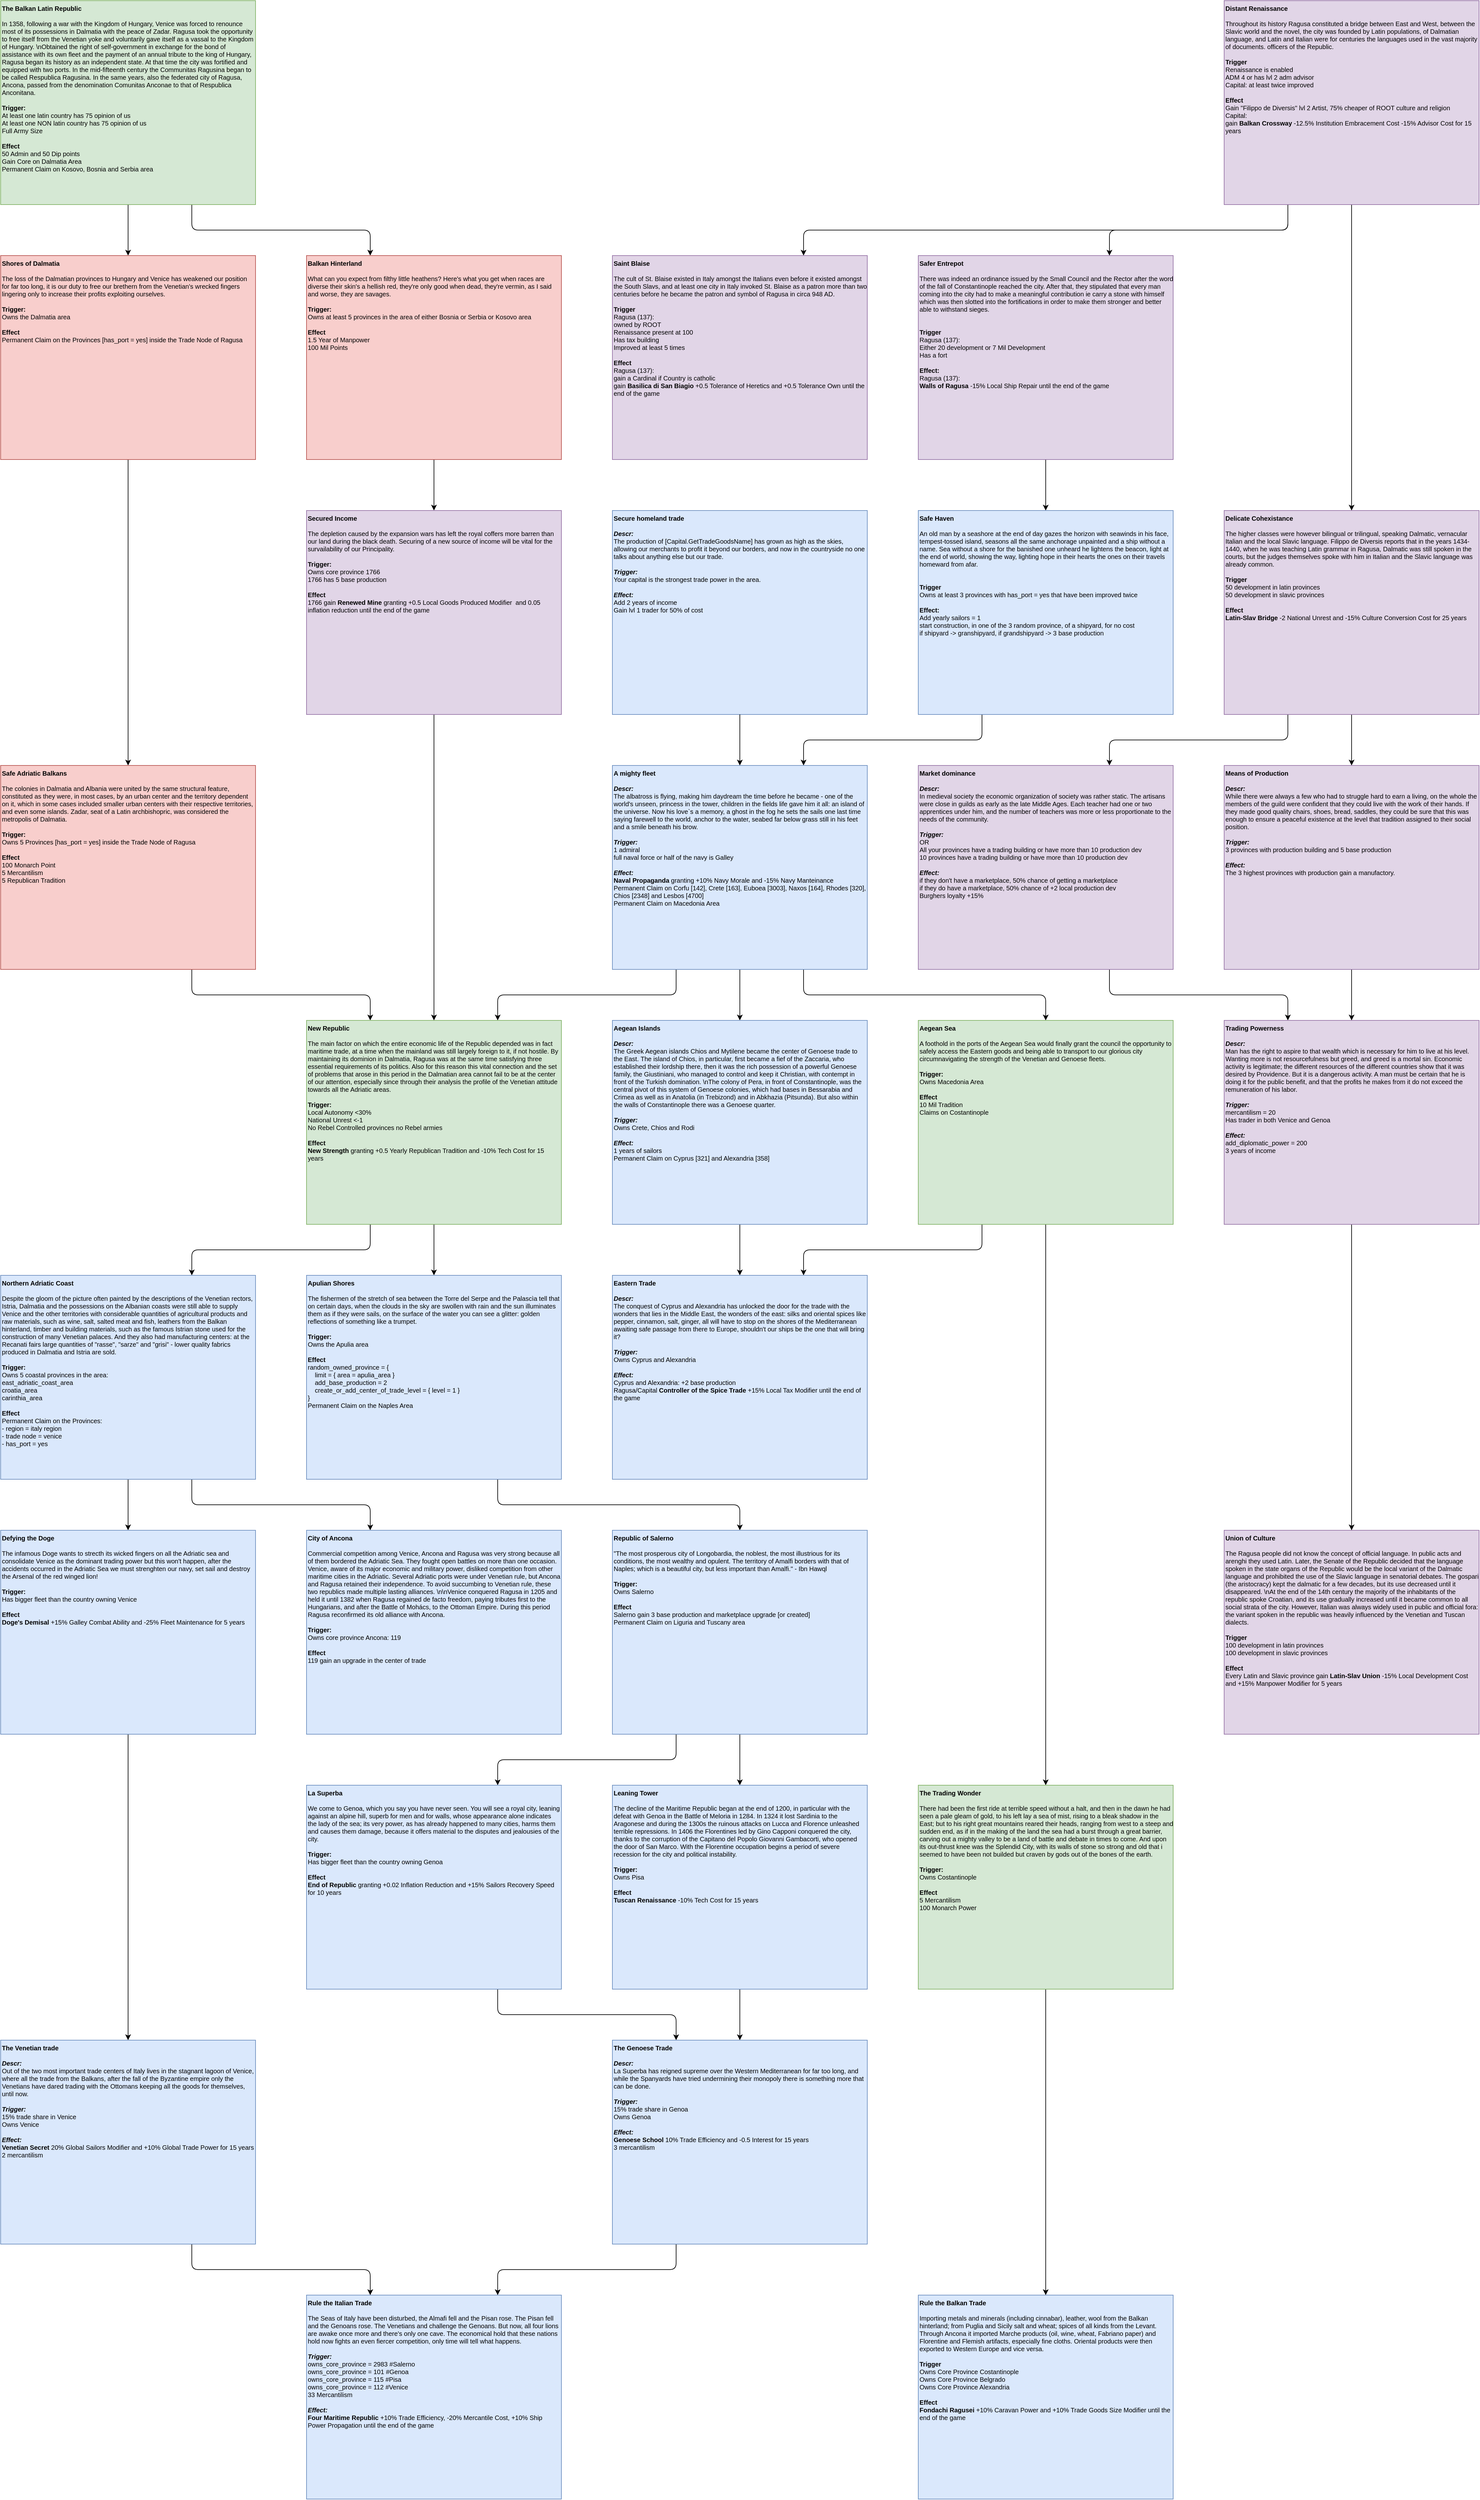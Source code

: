 <mxfile version="14.6.13" type="device"><diagram id="aIOY6IHniiyppu-EEEaJ" name="Page-1"><mxGraphModel dx="2514" dy="822" grid="1" gridSize="10" guides="1" tooltips="1" connect="1" arrows="1" fold="1" page="1" pageScale="1" pageWidth="850" pageHeight="1100" math="0" shadow="0"><root><mxCell id="0"/><mxCell id="1" parent="0"/><mxCell id="qyjDgIftd9LyswFbz6y3-20" style="edgeStyle=orthogonalEdgeStyle;rounded=1;orthogonalLoop=1;jettySize=auto;html=1;exitX=0.75;exitY=1;exitDx=0;exitDy=0;entryX=0.25;entryY=0;entryDx=0;entryDy=0;" parent="1" source="EPGDnXqA8OE0TLrwl-Bn-1" target="qyjDgIftd9LyswFbz6y3-16" edge="1"><mxGeometry relative="1" as="geometry"/></mxCell><mxCell id="qyjDgIftd9LyswFbz6y3-22" value="" style="edgeStyle=orthogonalEdgeStyle;rounded=1;orthogonalLoop=1;jettySize=auto;html=1;" parent="1" source="EPGDnXqA8OE0TLrwl-Bn-1" target="qyjDgIftd9LyswFbz6y3-21" edge="1"><mxGeometry relative="1" as="geometry"/></mxCell><mxCell id="EPGDnXqA8OE0TLrwl-Bn-1" value="&lt;b style=&quot;font-size: 10px&quot;&gt;The Balkan Latin Republic&lt;br style=&quot;font-size: 10px&quot;&gt;&lt;/b&gt;&lt;br style=&quot;font-size: 10px&quot;&gt;&lt;div style=&quot;font-size: 10px&quot;&gt;In 1358, following a war with the Kingdom of Hungary, Venice was forced to renounce most of its possessions in Dalmatia with the peace of Zadar. Ragusa took the opportunity to free itself from the Venetian yoke and voluntarily gave itself as a vassal to the Kingdom of Hungary. \n&lt;span&gt;Obtained the right of self-government in exchange for the bond of assistance with its own fleet and the payment of an annual tribute to the king of Hungary, Ragusa began its history as an independent state. At that time the city was fortified and equipped with two ports. In the mid-fifteenth century the Communitas Ragusina began to be called Respublica Ragusina. In the same years, also the federated city of Ragusa, Ancona, passed from the denomination Comunitas Anconae to that of Respublica Anconitana.&lt;/span&gt;&lt;/div&gt;&lt;br style=&quot;font-size: 10px&quot;&gt;&lt;b style=&quot;font-size: 10px&quot;&gt;Trigger:&lt;/b&gt;&lt;br style=&quot;font-size: 10px&quot;&gt;At least one latin country has 75 opinion of us&lt;br style=&quot;font-size: 10px&quot;&gt;At least one NON latin country has 75 opinion of us&lt;br&gt;Full Army Size&lt;br&gt;&lt;br style=&quot;font-size: 10px&quot;&gt;&lt;b style=&quot;font-size: 10px&quot;&gt;Effect&lt;/b&gt;&lt;br style=&quot;font-size: 10px&quot;&gt;50 Admin and 50 Dip points&lt;br&gt;Gain Core on Dalmatia Area&lt;br&gt;Permanent Claim on Kosovo, Bosnia and Serbia area" style="rounded=0;whiteSpace=wrap;html=1;align=left;fillColor=#d5e8d4;strokeColor=#82b366;verticalAlign=top;fontSize=10;" parent="1" vertex="1"><mxGeometry width="400" height="320" as="geometry"/></mxCell><mxCell id="qyjDgIftd9LyswFbz6y3-8" value="" style="edgeStyle=orthogonalEdgeStyle;rounded=1;orthogonalLoop=1;jettySize=auto;html=1;" parent="1" source="EPGDnXqA8OE0TLrwl-Bn-21" target="qyjDgIftd9LyswFbz6y3-32" edge="1"><mxGeometry relative="1" as="geometry"/></mxCell><mxCell id="EPGDnXqA8OE0TLrwl-Bn-21" value="&lt;b style=&quot;font-size: 10px&quot;&gt;Safer Entrepot&lt;br style=&quot;font-size: 10px&quot;&gt;&lt;/b&gt;&lt;br style=&quot;font-size: 10px&quot;&gt;&lt;div&gt;There was indeed an ordinance issued by the Small Council and the Rector after the word of the fall of Constantinople reached the city. After that, they stipulated that every man coming into the city had to make a meaningful contribution ie carry a stone with himself which was then slotted into the fortifications in order to make them stronger and better able to withstand sieges.&lt;/div&gt;&lt;div&gt;&lt;br&gt;&lt;/div&gt;&lt;br style=&quot;font-size: 10px&quot;&gt;&lt;b style=&quot;font-size: 10px&quot;&gt;Trigger&lt;/b&gt;&lt;br style=&quot;font-size: 10px&quot;&gt;Ragusa (137):&lt;br style=&quot;font-size: 10px&quot;&gt;Either 20 development or 7 Mil Development&lt;br&gt;Has a fort&lt;br style=&quot;font-size: 10px&quot;&gt;&lt;br style=&quot;font-size: 10px&quot;&gt;&lt;b style=&quot;font-size: 10px&quot;&gt;Effect:&lt;/b&gt;&lt;br style=&quot;font-size: 10px&quot;&gt;Ragusa&amp;nbsp;(137):&amp;nbsp;&lt;br&gt;&lt;b&gt;Walls of Ragusa&lt;/b&gt;&amp;nbsp;-15% Local Ship Repair until the end of the game" style="rounded=0;whiteSpace=wrap;html=1;align=left;fillColor=#e1d5e7;strokeColor=#9673a6;verticalAlign=top;fontSize=10;" parent="1" vertex="1"><mxGeometry x="1440" y="400" width="400" height="320" as="geometry"/></mxCell><mxCell id="EPGDnXqA8OE0TLrwl-Bn-23" style="edgeStyle=orthogonalEdgeStyle;rounded=1;orthogonalLoop=1;jettySize=auto;html=1;exitX=0.25;exitY=1;exitDx=0;exitDy=0;entryX=0.75;entryY=0;entryDx=0;entryDy=0;" parent="1" source="EPGDnXqA8OE0TLrwl-Bn-22" target="EPGDnXqA8OE0TLrwl-Bn-21" edge="1"><mxGeometry relative="1" as="geometry"/></mxCell><mxCell id="qyjDgIftd9LyswFbz6y3-4" style="edgeStyle=orthogonalEdgeStyle;rounded=1;orthogonalLoop=1;jettySize=auto;html=1;exitX=0.25;exitY=1;exitDx=0;exitDy=0;entryX=0.75;entryY=0;entryDx=0;entryDy=0;" parent="1" source="EPGDnXqA8OE0TLrwl-Bn-22" target="qyjDgIftd9LyswFbz6y3-2" edge="1"><mxGeometry relative="1" as="geometry"/></mxCell><mxCell id="qyjDgIftd9LyswFbz6y3-6" value="" style="edgeStyle=orthogonalEdgeStyle;rounded=1;orthogonalLoop=1;jettySize=auto;html=1;" parent="1" source="EPGDnXqA8OE0TLrwl-Bn-22" target="qyjDgIftd9LyswFbz6y3-5" edge="1"><mxGeometry relative="1" as="geometry"/></mxCell><mxCell id="EPGDnXqA8OE0TLrwl-Bn-22" value="&lt;b style=&quot;font-size: 10px&quot;&gt;Distant Renaissance&lt;/b&gt;&lt;br style=&quot;font-size: 10px&quot;&gt;&lt;br style=&quot;font-size: 10px&quot;&gt;&lt;span class=&quot;VIiyi&quot; lang=&quot;en&quot;&gt;&lt;span class=&quot;JLqJ4b ChMk0b&quot;&gt;&lt;span&gt;Throughout its history Ragusa constituted a bridge between East and West, between the Slavic world and the novel, the city was founded by Latin populations, of Dalmatian language, and Latin and Italian were for centuries the languages used in the vast majority of documents.&lt;/span&gt;&lt;/span&gt; &lt;span class=&quot;JLqJ4b ChMk0b&quot;&gt;&lt;span&gt;officers of the Republic.&lt;/span&gt;&lt;/span&gt;&lt;/span&gt;&lt;br style=&quot;font-size: 10px&quot;&gt;&lt;br style=&quot;font-size: 10px&quot;&gt;&lt;b style=&quot;font-size: 10px&quot;&gt;Trigger&lt;/b&gt;&lt;br style=&quot;font-size: 10px&quot;&gt;Renaissance is enabled&lt;br&gt;ADM 4 or has lvl 2 adm advisor&lt;br&gt;Capital: at least twice improved&lt;br style=&quot;font-size: 10px&quot;&gt;&lt;br style=&quot;font-size: 10px&quot;&gt;&lt;b style=&quot;font-size: 10px&quot;&gt;Effect&lt;/b&gt;&lt;br style=&quot;font-size: 10px&quot;&gt;Gain &quot;Filippo de Diversis&quot; lvl 2 Artist, 75% cheaper of ROOT culture and religion&lt;br&gt;Capital:&lt;br&gt;gain &lt;b&gt;Balkan Crossway&lt;/b&gt; -12.5% Institution Embracement Cost -15% Advisor Cost for 15 years" style="rounded=0;whiteSpace=wrap;html=1;align=left;fillColor=#e1d5e7;strokeColor=#9673a6;verticalAlign=top;fontSize=10;" parent="1" vertex="1"><mxGeometry x="1920" width="400" height="320" as="geometry"/></mxCell><mxCell id="3HCpmpxHsUVCSfxJqkYr-24" style="edgeStyle=orthogonalEdgeStyle;rounded=1;orthogonalLoop=1;jettySize=auto;html=1;exitX=0.5;exitY=1;exitDx=0;exitDy=0;" parent="1" edge="1"><mxGeometry relative="1" as="geometry"><mxPoint x="2120" y="1520" as="sourcePoint"/></mxGeometry></mxCell><mxCell id="8p9amlowtGZ-UiPsNf59-4" style="edgeStyle=orthogonalEdgeStyle;rounded=1;orthogonalLoop=1;jettySize=auto;html=1;exitX=0.5;exitY=1;exitDx=0;exitDy=0;" parent="1" edge="1"><mxGeometry relative="1" as="geometry"><mxPoint x="2120" y="1920" as="sourcePoint"/></mxGeometry></mxCell><mxCell id="8p9amlowtGZ-UiPsNf59-9" value="&lt;b style=&quot;font-size: 10px&quot;&gt;Rule the Balkan Trade&lt;br style=&quot;font-size: 10px&quot;&gt;&lt;/b&gt;&lt;br&gt;&lt;span class=&quot;VIiyi&quot; lang=&quot;en&quot;&gt;&lt;span class=&quot;JLqJ4b ChMk0b&quot;&gt;&lt;span&gt;Importing metals and minerals (including cinnabar), leather, wool from the Balkan hinterland;&lt;/span&gt;&lt;/span&gt; &lt;span class=&quot;JLqJ4b ChMk0b&quot;&gt;&lt;span&gt;from Puglia and Sicily salt and wheat;&lt;/span&gt;&lt;/span&gt; &lt;span class=&quot;JLqJ4b ChMk0b&quot;&gt;&lt;span&gt;spices of all kinds from the Levant.&lt;/span&gt;&lt;/span&gt; &lt;span class=&quot;JLqJ4b ChMk0b&quot;&gt;&lt;span&gt;Through Ancona it imported Marche products (oil, wine, wheat, Fabriano paper) and Florentine and Flemish artifacts, especially fine cloths.&lt;/span&gt;&lt;/span&gt; &lt;span class=&quot;JLqJ4b ChMk0b&quot;&gt;&lt;span&gt;Oriental products were then exported to Western Europe and vice versa.&lt;/span&gt;&lt;/span&gt;&lt;/span&gt;&lt;br&gt;&lt;br style=&quot;font-size: 10px&quot;&gt;&lt;b style=&quot;font-size: 10px&quot;&gt;Trigger&lt;/b&gt;&lt;br style=&quot;font-size: 10px&quot;&gt;Owns Core Province Costantinople&lt;br&gt;Owns Core Province Belgrado&lt;br&gt;Owns Core Province Alexandria&lt;br style=&quot;font-size: 10px&quot;&gt;&lt;br style=&quot;font-size: 10px&quot;&gt;&lt;b style=&quot;font-size: 10px&quot;&gt;Effect&lt;/b&gt;&lt;br style=&quot;font-size: 10px&quot;&gt;&lt;b&gt;Fondachi Ragusei&lt;/b&gt;&amp;nbsp;+10% Caravan Power and +10% Trade Goods Size Modifier until the end of the game" style="rounded=0;whiteSpace=wrap;html=1;align=left;fillColor=#dae8fc;strokeColor=#6c8ebf;verticalAlign=top;fontSize=10;" parent="1" vertex="1"><mxGeometry x="1440" y="3600" width="400" height="320" as="geometry"/></mxCell><mxCell id="qyjDgIftd9LyswFbz6y3-1" value="&lt;b&gt;Rule the Italian Trade&lt;/b&gt;&lt;b style=&quot;font-size: 10px&quot;&gt;&lt;br style=&quot;font-size: 10px&quot;&gt;&lt;/b&gt;&lt;br style=&quot;font-size: 10px&quot;&gt;The Seas of Italy have been disturbed, the Almafi fell and the Pisan rose. The Pisan fell and the Genoans rose. The Venetians and challenge the Genoans. But now, all four lions are awake once more and there's only one cave. The economical hold that these nations hold now fights an even fiercer competition, only time will tell what happens.&lt;br style=&quot;font-size: 10px&quot;&gt;&lt;br style=&quot;font-size: 10px&quot;&gt;&lt;b style=&quot;font-size: 10px&quot;&gt;&lt;i style=&quot;font-size: 10px&quot;&gt;Trigger:&lt;br style=&quot;font-size: 10px&quot;&gt;&lt;/i&gt;&lt;/b&gt;&lt;div&gt;owns_core_province = 2983 #Salerno&lt;/div&gt;&lt;div&gt;owns_core_province = 101 #Genoa&lt;/div&gt;&lt;div&gt;owns_core_province = 115 #Pisa&lt;/div&gt;&lt;div&gt;owns_core_province = 112 #Venice&lt;/div&gt;&lt;div&gt;33 Mercantilism&lt;/div&gt;&lt;br style=&quot;font-size: 10px&quot;&gt;&lt;b style=&quot;font-size: 10px&quot;&gt;&lt;i style=&quot;font-size: 10px&quot;&gt;Effect:&lt;br style=&quot;font-size: 10px&quot;&gt;&lt;/i&gt;&lt;/b&gt;&lt;b&gt;Four Maritime Republic&lt;/b&gt;&amp;nbsp;+10% Trade Efficiency, -20% Mercantile Cost, +10% Ship Power Propagation until the end of the game" style="rounded=0;whiteSpace=wrap;html=1;align=left;fillColor=#dae8fc;strokeColor=#6c8ebf;verticalAlign=top;fontSize=10;" parent="1" vertex="1"><mxGeometry x="480" y="3600" width="400" height="320" as="geometry"/></mxCell><mxCell id="qyjDgIftd9LyswFbz6y3-2" value="&lt;b&gt;Saint Blaise&lt;/b&gt;&lt;br style=&quot;font-size: 10px&quot;&gt;&lt;br style=&quot;font-size: 10px&quot;&gt;The cult of St. Blaise existed in Italy amongst the Italians even before it existed amongst the South Slavs, and at least one city in Italy invoked St. Blaise as a patron more than two centuries before he became the patron and symbol of Ragusa in circa 948 AD.&amp;nbsp;&lt;br style=&quot;font-size: 10px&quot;&gt;&lt;br style=&quot;font-size: 10px&quot;&gt;&lt;b style=&quot;font-size: 10px&quot;&gt;Trigger&lt;/b&gt;&lt;br style=&quot;font-size: 10px&quot;&gt;Ragusa&amp;nbsp;(137):&lt;br&gt;owned by ROOT&lt;br&gt;Renaissance present at 100&lt;br&gt;Has tax building&lt;br&gt;Improved at least 5 times&lt;br style=&quot;font-size: 10px&quot;&gt;&lt;br style=&quot;font-size: 10px&quot;&gt;&lt;b style=&quot;font-size: 10px&quot;&gt;Effect&lt;/b&gt;&lt;br style=&quot;font-size: 10px&quot;&gt;Ragusa (137):&lt;br&gt;gain a Cardinal if Country is catholic&lt;br&gt;gain &lt;b&gt;Basilica di San Biagio&lt;/b&gt;&amp;nbsp;+0.5 Tolerance of Heretics and +0.5 Tolerance Own until the end of the game" style="rounded=0;whiteSpace=wrap;html=1;align=left;fillColor=#e1d5e7;strokeColor=#9673a6;verticalAlign=top;fontSize=10;" parent="1" vertex="1"><mxGeometry x="960" y="400" width="400" height="320" as="geometry"/></mxCell><mxCell id="qyjDgIftd9LyswFbz6y3-19" value="" style="edgeStyle=orthogonalEdgeStyle;rounded=1;orthogonalLoop=1;jettySize=auto;html=1;" parent="1" source="qyjDgIftd9LyswFbz6y3-5" target="qyjDgIftd9LyswFbz6y3-55" edge="1"><mxGeometry relative="1" as="geometry"><mxPoint x="2120" y="1420" as="targetPoint"/></mxGeometry></mxCell><mxCell id="qyjDgIftd9LyswFbz6y3-52" value="" style="edgeStyle=orthogonalEdgeStyle;rounded=1;orthogonalLoop=1;jettySize=auto;html=1;fontSize=10;exitX=0.25;exitY=1;exitDx=0;exitDy=0;entryX=0.75;entryY=0;entryDx=0;entryDy=0;" parent="1" source="qyjDgIftd9LyswFbz6y3-5" target="qyjDgIftd9LyswFbz6y3-51" edge="1"><mxGeometry relative="1" as="geometry"/></mxCell><mxCell id="qyjDgIftd9LyswFbz6y3-5" value="&lt;b style=&quot;font-size: 10px&quot;&gt;Delicate Cohexistance&lt;/b&gt;&lt;br style=&quot;font-size: 10px&quot;&gt;&lt;br style=&quot;font-size: 10px&quot;&gt;The higher classes were however bilingual or trilingual, speaking Dalmatic, vernacular Italian and the local Slavic language. Filippo de Diversis reports that in the years 1434-1440, when he was teaching Latin grammar in Ragusa, Dalmatic was still spoken in the courts, but the judges themselves spoke with him in Italian and the Slavic language was already common.&amp;nbsp;&lt;br style=&quot;font-size: 10px&quot;&gt;&lt;br style=&quot;font-size: 10px&quot;&gt;&lt;b style=&quot;font-size: 10px&quot;&gt;Trigger&lt;/b&gt;&lt;br style=&quot;font-size: 10px&quot;&gt;50 development in latin provinces&lt;br&gt;50 development in slavic provinces&lt;br style=&quot;font-size: 10px&quot;&gt;&lt;br style=&quot;font-size: 10px&quot;&gt;&lt;b style=&quot;font-size: 10px&quot;&gt;Effect&lt;/b&gt;&lt;br style=&quot;font-size: 10px&quot;&gt;&lt;b&gt;Latin-Slav&amp;nbsp;Bridge&lt;/b&gt; -2 National Unrest and -15% Culture Conversion Cost for 25 years" style="rounded=0;whiteSpace=wrap;html=1;align=left;fillColor=#e1d5e7;strokeColor=#9673a6;verticalAlign=top;fontSize=10;" parent="1" vertex="1"><mxGeometry x="1920" y="800" width="400" height="320" as="geometry"/></mxCell><mxCell id="qyjDgIftd9LyswFbz6y3-14" style="edgeStyle=orthogonalEdgeStyle;rounded=1;orthogonalLoop=1;jettySize=auto;html=1;exitX=0.25;exitY=1;exitDx=0;exitDy=0;entryX=0.75;entryY=0;entryDx=0;entryDy=0;" parent="1" source="qyjDgIftd9LyswFbz6y3-32" target="qyjDgIftd9LyswFbz6y3-11" edge="1"><mxGeometry relative="1" as="geometry"/></mxCell><mxCell id="qyjDgIftd9LyswFbz6y3-7" value="&lt;div align=&quot;left&quot;&gt;&lt;b&gt;Secure homeland trade&lt;br&gt;&lt;/b&gt;&lt;br&gt;&lt;i style=&quot;font-weight: bold&quot;&gt;Descr:&lt;/i&gt;&lt;br&gt;The production of [Capital.GetTradeGoodsName] has grown as high as the skies, allowing our merchants to profit it beyond our borders, and now in the countryside no one talks about anything else but our trade.&lt;br&gt;&lt;br&gt;&lt;i style=&quot;font-weight: bold&quot;&gt;Trigger:&amp;nbsp;&lt;/i&gt;&lt;b&gt;&lt;i&gt;&lt;br&gt;&lt;/i&gt;&lt;/b&gt;&lt;div&gt;Your capital is the strongest trade power in the area.&lt;/div&gt;&lt;div&gt;&lt;br&gt;&lt;/div&gt;&lt;div&gt;&lt;b&gt;&lt;i&gt;Effect:&lt;/i&gt;&lt;/b&gt;&lt;/div&gt;&lt;div&gt;Add 2 years of income&lt;/div&gt;&lt;div&gt;Gain lvl 1 trader for 50% of cost&lt;/div&gt;&lt;/div&gt;" style="rounded=0;whiteSpace=wrap;html=1;align=left;fillColor=#dae8fc;strokeColor=#6c8ebf;verticalAlign=top;fontSize=10;" parent="1" vertex="1"><mxGeometry x="960" y="800" width="400" height="320" as="geometry"/></mxCell><mxCell id="qyjDgIftd9LyswFbz6y3-28" style="edgeStyle=orthogonalEdgeStyle;rounded=1;orthogonalLoop=1;jettySize=auto;html=1;exitX=0.25;exitY=1;exitDx=0;exitDy=0;entryX=0.75;entryY=0;entryDx=0;entryDy=0;" parent="1" source="qyjDgIftd9LyswFbz6y3-11" target="qyjDgIftd9LyswFbz6y3-25" edge="1"><mxGeometry relative="1" as="geometry"/></mxCell><mxCell id="WyWyEvz7r1lvP5blCHOC-2" value="" style="edgeStyle=orthogonalEdgeStyle;rounded=1;orthogonalLoop=1;jettySize=auto;html=1;exitX=0.75;exitY=1;exitDx=0;exitDy=0;" parent="1" source="qyjDgIftd9LyswFbz6y3-11" target="qyjDgIftd9LyswFbz6y3-46" edge="1"><mxGeometry relative="1" as="geometry"/></mxCell><mxCell id="WyWyEvz7r1lvP5blCHOC-4" style="edgeStyle=orthogonalEdgeStyle;rounded=1;orthogonalLoop=1;jettySize=auto;html=1;exitX=0.5;exitY=1;exitDx=0;exitDy=0;" parent="1" source="qyjDgIftd9LyswFbz6y3-11" target="WyWyEvz7r1lvP5blCHOC-1" edge="1"><mxGeometry relative="1" as="geometry"/></mxCell><mxCell id="qyjDgIftd9LyswFbz6y3-11" value="&lt;div align=&quot;left&quot;&gt;&lt;b&gt;A mighty fleet&lt;/b&gt;&lt;/div&gt;&lt;div align=&quot;left&quot;&gt;&lt;b&gt;&lt;i&gt;&lt;br&gt;Descr:&lt;br&gt;&lt;/i&gt;&lt;/b&gt;The albatross is flying, making him daydream the time before he became - one of the world's unseen, princess in the tower, children in the fields life gave him it all: an island of the universe.&amp;nbsp;Now his love`s a memory, a ghost in the fog he sets the sails one last time saying farewell to the world, anchor to the water, seabed far below grass still in his feet and a smile beneath his brow.&lt;/div&gt;&lt;div align=&quot;left&quot;&gt;&lt;span style=&quot;font-weight: bold&quot;&gt;&lt;span style=&quot;font-weight: 400&quot;&gt;&lt;br&gt;&lt;/span&gt;&lt;i&gt;Trigger:&amp;nbsp;&lt;/i&gt;&lt;/span&gt;&lt;b&gt;&lt;i&gt;&lt;br&gt;&lt;/i&gt;&lt;/b&gt;&lt;div&gt;1 admiral&lt;/div&gt;&lt;div&gt;full naval force or half of the navy is Galley&lt;/div&gt;&lt;div&gt;&lt;br&gt;&lt;/div&gt;&lt;div&gt;&lt;b&gt;&lt;i&gt;Effect:&lt;/i&gt;&lt;/b&gt;&lt;/div&gt;&lt;/div&gt;&lt;div align=&quot;left&quot;&gt;&lt;b&gt;Naval Propaganda&lt;/b&gt;&amp;nbsp;granting +10% Navy Morale and -15% Navy Manteinance&lt;/div&gt;&lt;div align=&quot;left&quot;&gt;Permanent Claim on Corfu [142], Crete [163], Euboea [3003], Naxos [164], Rhodes [320], Chios [2348] and Lesbos [4700]&lt;/div&gt;&lt;div align=&quot;left&quot;&gt;Permanent Claim on Macedonia Area&lt;/div&gt;" style="rounded=0;whiteSpace=wrap;html=1;align=left;fillColor=#dae8fc;strokeColor=#6c8ebf;verticalAlign=top;fontSize=10;" parent="1" vertex="1"><mxGeometry x="960" y="1200" width="400" height="320" as="geometry"/></mxCell><mxCell id="qyjDgIftd9LyswFbz6y3-30" value="" style="edgeStyle=orthogonalEdgeStyle;rounded=1;orthogonalLoop=1;jettySize=auto;html=1;" parent="1" source="qyjDgIftd9LyswFbz6y3-16" target="qyjDgIftd9LyswFbz6y3-43" edge="1"><mxGeometry relative="1" as="geometry"/></mxCell><mxCell id="qyjDgIftd9LyswFbz6y3-16" value="&lt;b style=&quot;font-size: 10px&quot;&gt;Balkan Hinterland&lt;br style=&quot;font-size: 10px&quot;&gt;&lt;/b&gt;&lt;br style=&quot;font-size: 10px&quot;&gt;&lt;div style=&quot;font-size: 10px&quot;&gt;&lt;div&gt;What can you expect f&lt;span&gt;rom filthy little heathens?&amp;nbsp;&lt;/span&gt;&lt;span&gt;Here's what you get when races are diverse t&lt;/span&gt;&lt;span&gt;heir skin's a hellish red, t&lt;/span&gt;&lt;span&gt;hey're only good when dead, t&lt;/span&gt;&lt;span&gt;hey're vermin, as I said a&lt;/span&gt;&lt;span&gt;nd worse, they are savages.&lt;/span&gt;&lt;/div&gt;&lt;/div&gt;&lt;br style=&quot;font-size: 10px&quot;&gt;&lt;b style=&quot;font-size: 10px&quot;&gt;Trigger:&lt;/b&gt;&lt;br style=&quot;font-size: 10px&quot;&gt;Owns at least 5 provinces in the area of either Bosnia or Serbia or Kosovo area&lt;br&gt;&lt;br style=&quot;font-size: 10px&quot;&gt;&lt;b style=&quot;font-size: 10px&quot;&gt;Effect&lt;br&gt;&lt;/b&gt;1.5 Year of Manpower&lt;br&gt;100 Mil Points" style="rounded=0;whiteSpace=wrap;html=1;align=left;fillColor=#f8cecc;strokeColor=#b85450;verticalAlign=top;fontSize=10;" parent="1" vertex="1"><mxGeometry x="480" y="400" width="400" height="320" as="geometry"/></mxCell><mxCell id="qyjDgIftd9LyswFbz6y3-18" value="&lt;b style=&quot;font-size: 10px&quot;&gt;Union of Culture&lt;/b&gt;&lt;br style=&quot;font-size: 10px&quot;&gt;&lt;br style=&quot;font-size: 10px&quot;&gt;The Ragusa people did not know the concept of official language. In public acts and arenghi they used Latin. Later, the Senate of the Republic decided that the language spoken in the state organs of the Republic would be the local variant of the Dalmatic language and prohibited the use of the Slavic language in senatorial debates. The gospari (the aristocracy) kept the dalmatic for a few decades, but its use decreased until it disappeared. \nAt the end of the 14th century the majority of the inhabitants of the republic spoke Croatian, and its use gradually increased until it became common to all social strata of the city. However, Italian was always widely used in public and official fora: the variant spoken in the republic was heavily influenced by the Venetian and Tuscan dialects.&amp;nbsp;&amp;nbsp;&lt;br style=&quot;font-size: 10px&quot;&gt;&lt;br style=&quot;font-size: 10px&quot;&gt;&lt;b style=&quot;font-size: 10px&quot;&gt;Trigger&lt;/b&gt;&lt;br style=&quot;font-size: 10px&quot;&gt;100 development in latin provinces&lt;br&gt;100 development in slavic provinces&lt;br style=&quot;font-size: 10px&quot;&gt;&lt;br style=&quot;font-size: 10px&quot;&gt;&lt;b style=&quot;font-size: 10px&quot;&gt;Effect&lt;/b&gt;&lt;br style=&quot;font-size: 10px&quot;&gt;Every Latin and Slavic province gain&amp;nbsp;&lt;b&gt;Latin-Slav Union&lt;/b&gt;&amp;nbsp;-15% Local Development Cost and +15% Manpower Modifier for 5 years" style="rounded=0;whiteSpace=wrap;html=1;align=left;fillColor=#e1d5e7;strokeColor=#9673a6;verticalAlign=top;fontSize=10;" parent="1" vertex="1"><mxGeometry x="1920" y="2400" width="400" height="320" as="geometry"/></mxCell><mxCell id="qyjDgIftd9LyswFbz6y3-24" value="" style="edgeStyle=orthogonalEdgeStyle;rounded=1;orthogonalLoop=1;jettySize=auto;html=1;" parent="1" source="qyjDgIftd9LyswFbz6y3-21" target="qyjDgIftd9LyswFbz6y3-23" edge="1"><mxGeometry relative="1" as="geometry"/></mxCell><mxCell id="qyjDgIftd9LyswFbz6y3-21" value="&lt;b style=&quot;font-size: 10px&quot;&gt;Shores of Dalmatia&lt;br style=&quot;font-size: 10px&quot;&gt;&lt;/b&gt;&lt;br style=&quot;font-size: 10px&quot;&gt;&lt;div style=&quot;font-size: 10px&quot;&gt;The loss of the Dalmatian provinces to Hungary and Venice has weakened our position for far too long, it is our duty to free our brethern from the Venetian's wrecked fingers lingering only to increase their profits exploiting ourselves.&lt;/div&gt;&lt;br style=&quot;font-size: 10px&quot;&gt;&lt;b style=&quot;font-size: 10px&quot;&gt;Trigger:&lt;/b&gt;&lt;br style=&quot;font-size: 10px&quot;&gt;Owns the Dalmatia area&lt;br&gt;&lt;br style=&quot;font-size: 10px&quot;&gt;&lt;b style=&quot;font-size: 10px&quot;&gt;Effect&lt;/b&gt;&lt;br style=&quot;font-size: 10px&quot;&gt;Permanent Claim on the Provinces [has_port = yes] inside the Trade Node of Ragusa&amp;nbsp;" style="rounded=0;whiteSpace=wrap;html=1;align=left;fillColor=#f8cecc;strokeColor=#b85450;verticalAlign=top;fontSize=10;" parent="1" vertex="1"><mxGeometry y="400" width="400" height="320" as="geometry"/></mxCell><mxCell id="qyjDgIftd9LyswFbz6y3-27" style="edgeStyle=orthogonalEdgeStyle;rounded=1;orthogonalLoop=1;jettySize=auto;html=1;exitX=0.75;exitY=1;exitDx=0;exitDy=0;entryX=0.25;entryY=0;entryDx=0;entryDy=0;" parent="1" source="qyjDgIftd9LyswFbz6y3-23" target="qyjDgIftd9LyswFbz6y3-25" edge="1"><mxGeometry relative="1" as="geometry"/></mxCell><mxCell id="qyjDgIftd9LyswFbz6y3-23" value="&lt;b style=&quot;font-size: 10px&quot;&gt;Safe Adriatic Balkans&lt;br style=&quot;font-size: 10px&quot;&gt;&lt;/b&gt;&lt;br style=&quot;font-size: 10px&quot;&gt;&lt;div style=&quot;font-size: 10px&quot;&gt;The colonies in Dalmatia and Albania were united by the same structural feature, constituted as they were, in most cases, by an urban center and the territory dependent on it, which in some cases included smaller urban centers with their respective territories, and even some islands. Zadar, seat of a Latin archbishopric, was considered the metropolis of Dalmatia.&amp;nbsp;&lt;br&gt;&lt;/div&gt;&lt;br style=&quot;font-size: 10px&quot;&gt;&lt;b style=&quot;font-size: 10px&quot;&gt;Trigger:&lt;/b&gt;&lt;br style=&quot;font-size: 10px&quot;&gt;Owns 5 Provinces [has_port = yes] inside the Trade Node of Ragusa&amp;nbsp;&lt;br&gt;&lt;br style=&quot;font-size: 10px&quot;&gt;&lt;b style=&quot;font-size: 10px&quot;&gt;Effect&lt;/b&gt;&lt;br style=&quot;font-size: 10px&quot;&gt;100 Monarch Point&lt;br&gt;5 Mercantilism&lt;br&gt;5 Republican Tradition" style="rounded=0;whiteSpace=wrap;html=1;align=left;fillColor=#f8cecc;strokeColor=#b85450;verticalAlign=top;fontSize=10;" parent="1" vertex="1"><mxGeometry y="1200" width="400" height="320" as="geometry"/></mxCell><mxCell id="qyjDgIftd9LyswFbz6y3-64" value="" style="edgeStyle=orthogonalEdgeStyle;rounded=1;orthogonalLoop=1;jettySize=auto;html=1;fontSize=10;exitX=0.25;exitY=1;exitDx=0;exitDy=0;entryX=0.75;entryY=0;entryDx=0;entryDy=0;" parent="1" source="qyjDgIftd9LyswFbz6y3-25" target="qyjDgIftd9LyswFbz6y3-63" edge="1"><mxGeometry relative="1" as="geometry"><mxPoint x="250" y="1940" as="targetPoint"/></mxGeometry></mxCell><mxCell id="WyWyEvz7r1lvP5blCHOC-3" style="edgeStyle=orthogonalEdgeStyle;rounded=1;orthogonalLoop=1;jettySize=auto;html=1;exitX=0.5;exitY=1;exitDx=0;exitDy=0;" parent="1" source="qyjDgIftd9LyswFbz6y3-25" target="qyjDgIftd9LyswFbz6y3-65" edge="1"><mxGeometry relative="1" as="geometry"/></mxCell><mxCell id="qyjDgIftd9LyswFbz6y3-25" value="&lt;b style=&quot;font-size: 10px&quot;&gt;New Republic&lt;br style=&quot;font-size: 10px&quot;&gt;&lt;/b&gt;&lt;br style=&quot;font-size: 10px&quot;&gt;&lt;div&gt;The main factor on which the entire economic life of the Republic depended was in fact maritime trade, at a time when the mainland was still largely foreign to it, if not hostile. By maintaining its dominion in Dalmatia, Ragusa was at the same time satisfying three essential requirements of its politics. Also for this reason this vital connection and the set of problems that arose in this period in the Dalmatian area cannot fail to be at the center of our attention, especially since through their analysis the profile of the Venetian attitude towards all the Adriatic areas.&lt;br&gt;&lt;/div&gt;&lt;br style=&quot;font-size: 10px&quot;&gt;&lt;b style=&quot;font-size: 10px&quot;&gt;Trigger:&lt;/b&gt;&lt;br style=&quot;font-size: 10px&quot;&gt;Local Autonomy &amp;lt;30%&lt;br&gt;National Unrest &amp;lt;-1&lt;br&gt;No Rebel Controlled provinces no Rebel armies&lt;br&gt;&lt;br style=&quot;font-size: 10px&quot;&gt;&lt;b style=&quot;font-size: 10px&quot;&gt;Effect&lt;/b&gt;&lt;br style=&quot;font-size: 10px&quot;&gt;&lt;b&gt;New Strength&lt;/b&gt;&amp;nbsp;granting +0.5 Yearly Republican Tradition and -10% Tech Cost for 15 years" style="rounded=0;whiteSpace=wrap;html=1;align=left;fillColor=#d5e8d4;strokeColor=#82b366;verticalAlign=top;fontSize=10;" parent="1" vertex="1"><mxGeometry x="480" y="1600" width="400" height="320" as="geometry"/></mxCell><mxCell id="qyjDgIftd9LyswFbz6y3-31" style="edgeStyle=orthogonalEdgeStyle;rounded=1;orthogonalLoop=1;jettySize=auto;html=1;" parent="1" source="qyjDgIftd9LyswFbz6y3-43" target="qyjDgIftd9LyswFbz6y3-25" edge="1"><mxGeometry relative="1" as="geometry"/></mxCell><mxCell id="qyjDgIftd9LyswFbz6y3-33" style="edgeStyle=orthogonalEdgeStyle;rounded=1;orthogonalLoop=1;jettySize=auto;html=1;" parent="1" source="qyjDgIftd9LyswFbz6y3-7" target="qyjDgIftd9LyswFbz6y3-11" edge="1"><mxGeometry relative="1" as="geometry"/></mxCell><mxCell id="qyjDgIftd9LyswFbz6y3-32" value="&lt;b style=&quot;font-size: 10px&quot;&gt;Safe Haven&lt;br style=&quot;font-size: 10px&quot;&gt;&lt;/b&gt;&lt;br style=&quot;font-size: 10px&quot;&gt;&lt;div&gt;An old man by a seashore at the end of day gazes the horizon with seawinds in his face, tempest-tossed island, seasons all the same anchorage unpainted and a ship without a name. Sea without a shore for the banished one unheard he lightens the beacon, light at the end of world, showing the way, lighting hope in their hearts the ones on their travels homeward from afar.&lt;br&gt;&lt;/div&gt;&lt;div&gt;&lt;br&gt;&lt;/div&gt;&lt;br style=&quot;font-size: 10px&quot;&gt;&lt;b style=&quot;font-size: 10px&quot;&gt;Trigger&lt;/b&gt;&lt;br style=&quot;font-size: 10px&quot;&gt;Owns at least 3 provinces with has_port = yes that have been improved twice&lt;br style=&quot;font-size: 10px&quot;&gt;&lt;br style=&quot;font-size: 10px&quot;&gt;&lt;b style=&quot;font-size: 10px&quot;&gt;Effect:&lt;/b&gt;&lt;br style=&quot;font-size: 10px&quot;&gt;&lt;div align=&quot;left&quot;&gt;Add yearly sailors = 1&lt;/div&gt;&lt;div align=&quot;left&quot;&gt;start construction, in one of the 3 random province, of a shipyard, for no cost&lt;/div&gt;&lt;div align=&quot;left&quot;&gt;if shipyard -&amp;gt; granshipyard, if grandshipyard -&amp;gt; 3 base production&lt;/div&gt;" style="rounded=0;whiteSpace=wrap;html=1;align=left;fillColor=#dae8fc;strokeColor=#6c8ebf;verticalAlign=top;fontSize=10;" parent="1" vertex="1"><mxGeometry x="1440" y="800" width="400" height="320" as="geometry"/></mxCell><mxCell id="qyjDgIftd9LyswFbz6y3-35" style="edgeStyle=orthogonalEdgeStyle;rounded=1;orthogonalLoop=1;jettySize=auto;html=1;exitX=0.25;exitY=1;exitDx=0;exitDy=0;entryX=0.75;entryY=0;entryDx=0;entryDy=0;" parent="1" source="qyjDgIftd9LyswFbz6y3-36" target="qyjDgIftd9LyswFbz6y3-1" edge="1"><mxGeometry relative="1" as="geometry"><mxPoint x="780" y="3200" as="targetPoint"/></mxGeometry></mxCell><mxCell id="qyjDgIftd9LyswFbz6y3-36" value="&lt;b style=&quot;font-size: 10px&quot;&gt;The Genoese Trade&lt;br style=&quot;font-size: 10px&quot;&gt;&lt;/b&gt;&lt;span style=&quot;font-size: 10px&quot;&gt;&lt;span style=&quot;font-size: 10px&quot;&gt;&lt;br style=&quot;font-size: 10px&quot;&gt;&lt;b style=&quot;font-style: italic&quot;&gt;Descr:&lt;/b&gt;&lt;br style=&quot;font-size: 10px&quot;&gt;La Superba has reigned supreme over the Western Mediterranean for far too long, and while the Spanyards have tried undermining their monopoly there is something more that can be done.&lt;br&gt;&lt;br style=&quot;font-size: 10px&quot;&gt;&lt;b style=&quot;font-style: italic&quot;&gt;Trigger:&amp;nbsp;&lt;/b&gt;&lt;/span&gt;&lt;/span&gt;&lt;b style=&quot;font-size: 10px&quot;&gt;&lt;i style=&quot;font-size: 10px&quot;&gt;&lt;br style=&quot;font-size: 10px&quot;&gt;&lt;/i&gt;&lt;/b&gt;&lt;div style=&quot;font-size: 10px&quot;&gt;15% trade share in Genoa&lt;/div&gt;&lt;div style=&quot;font-size: 10px&quot;&gt;Owns Genoa&lt;/div&gt;&lt;div style=&quot;font-size: 10px&quot;&gt;&lt;br&gt;&lt;/div&gt;&lt;div style=&quot;font-size: 10px&quot;&gt;&lt;b style=&quot;font-size: 10px&quot;&gt;&lt;i style=&quot;font-size: 10px&quot;&gt;Effect:&lt;/i&gt;&lt;/b&gt;&lt;/div&gt;&lt;div style=&quot;font-size: 10px&quot;&gt;&lt;span style=&quot;font-size: 10px&quot;&gt;&lt;span style=&quot;font-size: 10px&quot;&gt;&lt;b&gt;Genoese School&lt;/b&gt;&amp;nbsp;10% Trade Efficiency and -0.5 Interest for 15 years&lt;/span&gt;&lt;/span&gt;&lt;/div&gt;&lt;div style=&quot;font-size: 10px&quot;&gt;&lt;span style=&quot;font-size: 10px&quot;&gt;&lt;span style=&quot;font-size: 10px&quot;&gt;3 mercantilism&lt;/span&gt;&lt;/span&gt;&lt;/div&gt;" style="rounded=0;whiteSpace=wrap;html=1;align=left;fontSize=10;fillColor=#dae8fc;strokeColor=#6c8ebf;fontColor=#000000;verticalAlign=top;" parent="1" vertex="1"><mxGeometry x="960" y="3200" width="400" height="320" as="geometry"/></mxCell><mxCell id="qyjDgIftd9LyswFbz6y3-39" style="edgeStyle=orthogonalEdgeStyle;rounded=1;orthogonalLoop=1;jettySize=auto;html=1;exitX=0.75;exitY=1;exitDx=0;exitDy=0;entryX=0.25;entryY=0;entryDx=0;entryDy=0;" parent="1" source="qyjDgIftd9LyswFbz6y3-40" target="qyjDgIftd9LyswFbz6y3-1" edge="1"><mxGeometry relative="1" as="geometry"><mxPoint x="580" y="3200" as="targetPoint"/></mxGeometry></mxCell><mxCell id="qyjDgIftd9LyswFbz6y3-40" value="&lt;b style=&quot;font-size: 10px&quot;&gt;The Venetian trade&lt;br style=&quot;font-size: 10px&quot;&gt;&lt;/b&gt;&lt;span style=&quot;font-size: 10px&quot;&gt;&lt;span style=&quot;font-size: 10px&quot;&gt;&lt;br style=&quot;font-size: 10px&quot;&gt;&lt;i style=&quot;font-weight: bold&quot;&gt;Descr:&lt;/i&gt;&lt;br style=&quot;font-size: 10px&quot;&gt;Out of the two most important trade centers of Italy lives in the stagnant lagoon of Venice, where all the trade from the Balkans, after the fall of the Byzantine empire only the Venetians have dared trading with the Ottomans keeping all the goods for themselves, until now.&lt;br&gt;&lt;br style=&quot;font-size: 10px&quot;&gt;&lt;i style=&quot;font-weight: bold&quot;&gt;Trigger:&amp;nbsp;&lt;/i&gt;&lt;/span&gt;&lt;/span&gt;&lt;b style=&quot;font-size: 10px&quot;&gt;&lt;i style=&quot;font-size: 10px&quot;&gt;&lt;br style=&quot;font-size: 10px&quot;&gt;&lt;/i&gt;&lt;/b&gt;&lt;div style=&quot;font-size: 10px&quot;&gt;15% trade share in Venice&lt;/div&gt;&lt;div style=&quot;font-size: 10px&quot;&gt;Owns Venice&lt;/div&gt;&lt;div style=&quot;font-size: 10px&quot;&gt;&lt;br&gt;&lt;/div&gt;&lt;div style=&quot;font-size: 10px&quot;&gt;&lt;b style=&quot;font-size: 10px&quot;&gt;&lt;i style=&quot;font-size: 10px&quot;&gt;Effect:&lt;/i&gt;&lt;/b&gt;&lt;/div&gt;&lt;div style=&quot;font-size: 10px&quot;&gt;&lt;b&gt;Venetian Secret&lt;/b&gt;&amp;nbsp;20% Global Sailors Modifier and +10% Global Trade Power for 15 years&lt;/div&gt;&lt;div style=&quot;font-size: 10px&quot;&gt;2 mercantilism&lt;br&gt;&lt;/div&gt;" style="rounded=0;whiteSpace=wrap;html=1;align=left;fontSize=10;fillColor=#dae8fc;strokeColor=#6c8ebf;fontColor=#000000;verticalAlign=top;" parent="1" vertex="1"><mxGeometry y="3200" width="400" height="320" as="geometry"/></mxCell><mxCell id="qyjDgIftd9LyswFbz6y3-43" value="&lt;b style=&quot;font-size: 10px;&quot;&gt;Secured Income&lt;/b&gt;&lt;br style=&quot;font-size: 10px;&quot;&gt;&lt;br style=&quot;font-size: 10px;&quot;&gt;The depletion caused by the expansion wars has left the royal coffers more barren than our land during the black death. Securing of a new source of income will be vital for the survailability of our Principality.&lt;br style=&quot;font-size: 10px;&quot;&gt;&lt;br style=&quot;font-size: 10px;&quot;&gt;&lt;b style=&quot;font-size: 10px;&quot;&gt;Trigger:&lt;/b&gt;&lt;br style=&quot;font-size: 10px;&quot;&gt;Owns core province 1766&lt;br style=&quot;font-size: 10px;&quot;&gt;1766 has 5 base production&lt;br style=&quot;font-size: 10px;&quot;&gt;&lt;br style=&quot;font-size: 10px;&quot;&gt;&lt;span style=&quot;font-size: 10px;&quot;&gt;&lt;b style=&quot;font-size: 10px;&quot;&gt;Effect&lt;/b&gt;&lt;br style=&quot;font-size: 10px;&quot;&gt;1766 gain &lt;b style=&quot;font-size: 10px;&quot;&gt;Renewed Mine&lt;/b&gt;&amp;nbsp;granting +0.5 Local Goods Produced Modifier&amp;nbsp; and 0.05 inflation reduction until the end of the game&lt;br style=&quot;font-size: 10px;&quot;&gt;&lt;/span&gt;" style="rounded=0;whiteSpace=wrap;html=1;align=left;fillColor=#e1d5e7;strokeColor=#9673a6;verticalAlign=top;fontSize=10;" parent="1" vertex="1"><mxGeometry x="480" y="800" width="400" height="320" as="geometry"/></mxCell><mxCell id="qyjDgIftd9LyswFbz6y3-49" value="" style="edgeStyle=orthogonalEdgeStyle;rounded=1;orthogonalLoop=1;jettySize=auto;html=1;fontSize=10;" parent="1" source="qyjDgIftd9LyswFbz6y3-46" target="qyjDgIftd9LyswFbz6y3-48" edge="1"><mxGeometry relative="1" as="geometry"/></mxCell><mxCell id="WyWyEvz7r1lvP5blCHOC-7" style="edgeStyle=orthogonalEdgeStyle;rounded=1;orthogonalLoop=1;jettySize=auto;html=1;exitX=0.25;exitY=1;exitDx=0;exitDy=0;entryX=0.75;entryY=0;entryDx=0;entryDy=0;" parent="1" source="qyjDgIftd9LyswFbz6y3-46" target="WyWyEvz7r1lvP5blCHOC-5" edge="1"><mxGeometry relative="1" as="geometry"/></mxCell><mxCell id="qyjDgIftd9LyswFbz6y3-46" value="&lt;b style=&quot;font-size: 10px&quot;&gt;Aegean Sea&lt;br style=&quot;font-size: 10px&quot;&gt;&lt;/b&gt;&lt;br style=&quot;font-size: 10px&quot;&gt;&lt;div style=&quot;font-size: 10px&quot;&gt;A foothold in the ports of the Aegean Sea would finally grant the council the opportunity to safely access the Eastern goods and being able to transport to our glorious city circumnavigating the strength of the Venetian and Genoese fleets.&lt;/div&gt;&lt;br style=&quot;font-size: 10px&quot;&gt;&lt;b style=&quot;font-size: 10px&quot;&gt;Trigger:&lt;/b&gt;&lt;br style=&quot;font-size: 10px&quot;&gt;Owns Macedonia Area&lt;br&gt;&lt;br style=&quot;font-size: 10px&quot;&gt;&lt;b style=&quot;font-size: 10px&quot;&gt;Effect&lt;/b&gt;&lt;br style=&quot;font-size: 10px&quot;&gt;10 Mil Tradition&lt;br&gt;Claims on Costantinople" style="rounded=0;whiteSpace=wrap;html=1;align=left;fillColor=#d5e8d4;strokeColor=#82b366;verticalAlign=top;fontSize=10;" parent="1" vertex="1"><mxGeometry x="1440" y="1600" width="400" height="320" as="geometry"/></mxCell><mxCell id="qyjDgIftd9LyswFbz6y3-50" value="" style="edgeStyle=orthogonalEdgeStyle;rounded=1;orthogonalLoop=1;jettySize=auto;html=1;fontSize=10;" parent="1" source="qyjDgIftd9LyswFbz6y3-48" target="8p9amlowtGZ-UiPsNf59-9" edge="1"><mxGeometry relative="1" as="geometry"/></mxCell><mxCell id="qyjDgIftd9LyswFbz6y3-48" value="&lt;b style=&quot;font-size: 10px&quot;&gt;The Trading Wonder&lt;br style=&quot;font-size: 10px&quot;&gt;&lt;/b&gt;&lt;br style=&quot;font-size: 10px&quot;&gt;&lt;div style=&quot;font-size: 10px&quot;&gt;There had been the first ride at terrible speed without a halt, and then in the dawn he had seen a pale gleam of gold, to his left lay a sea of mist, rising to a bleak shadow in the East; but to his right great mountains reared their heads, ranging from west to a steep and sudden end, as if in the making of the land the sea had a burst through a great barrier, carving out a mighty valley to be a land of battle and debate in times to come. And upon its out-thrust knee was the Splendid City, with its walls of stone so strong and old that i seemed to have been not builded but craven by gods out of the bones of the earth.&lt;br&gt;&lt;/div&gt;&lt;br style=&quot;font-size: 10px&quot;&gt;&lt;b style=&quot;font-size: 10px&quot;&gt;Trigger:&lt;/b&gt;&lt;br style=&quot;font-size: 10px&quot;&gt;Owns Costantinople&lt;br&gt;&lt;br style=&quot;font-size: 10px&quot;&gt;&lt;span style=&quot;font-size: 10px&quot;&gt;&lt;b&gt;Effect&lt;/b&gt;&lt;br&gt;5 Mercantilism&lt;br&gt;100 Monarch Power&lt;br&gt;&lt;/span&gt;" style="rounded=0;whiteSpace=wrap;html=1;align=left;fillColor=#d5e8d4;strokeColor=#82b366;verticalAlign=top;fontSize=10;" parent="1" vertex="1"><mxGeometry x="1440" y="2800" width="400" height="320" as="geometry"/></mxCell><mxCell id="qyjDgIftd9LyswFbz6y3-60" style="edgeStyle=orthogonalEdgeStyle;rounded=1;orthogonalLoop=1;jettySize=auto;html=1;exitX=0.75;exitY=1;exitDx=0;exitDy=0;fontSize=10;entryX=0.25;entryY=0;entryDx=0;entryDy=0;" parent="1" source="qyjDgIftd9LyswFbz6y3-51" target="qyjDgIftd9LyswFbz6y3-59" edge="1"><mxGeometry relative="1" as="geometry"><mxPoint x="2020" y="2000" as="targetPoint"/></mxGeometry></mxCell><mxCell id="qyjDgIftd9LyswFbz6y3-51" value="&lt;b&gt;Market dominance&lt;br&gt;&lt;/b&gt;&lt;br&gt;&lt;i style=&quot;font-weight: bold&quot;&gt;Descr:&lt;/i&gt;&lt;br&gt;In medieval society the economic organization of society was rather static. The artisans were close in guilds as early as the late Middle Ages. Each teacher had one or two apprentices under him, and the number of teachers was more or less proportionate to the needs of the community.&lt;br&gt;&lt;br&gt;&lt;i style=&quot;font-weight: bold&quot;&gt;Trigger:&amp;nbsp;&lt;/i&gt;&lt;br&gt;&lt;div&gt;OR&amp;nbsp;&lt;/div&gt;&lt;div&gt;All your provinces have a trading building or have more than 10 production dev&lt;/div&gt;&lt;div&gt;10 provinces&amp;nbsp;have a trading building or have more than 10 production dev&lt;/div&gt;&lt;div&gt;&lt;br&gt;&lt;/div&gt;&lt;div&gt;&lt;b&gt;&lt;i&gt;Effect:&lt;/i&gt;&lt;/b&gt;&lt;/div&gt;&lt;div&gt;if they don't have a marketplace, 50% chance of getting a marketplace&lt;/div&gt;&lt;div&gt;if they do have a marketplace, 50% chance of +2 local production dev&lt;/div&gt;&lt;div&gt;Burghers loyalty +15%&lt;/div&gt;" style="rounded=0;whiteSpace=wrap;html=1;align=left;fillColor=#e1d5e7;strokeColor=#9673a6;verticalAlign=top;fontSize=10;" parent="1" vertex="1"><mxGeometry x="1440" y="1200" width="400" height="320" as="geometry"/></mxCell><mxCell id="qyjDgIftd9LyswFbz6y3-61" style="edgeStyle=orthogonalEdgeStyle;rounded=1;orthogonalLoop=1;jettySize=auto;html=1;exitX=0.5;exitY=1;exitDx=0;exitDy=0;fontSize=10;" parent="1" source="qyjDgIftd9LyswFbz6y3-55" target="qyjDgIftd9LyswFbz6y3-59" edge="1"><mxGeometry relative="1" as="geometry"/></mxCell><mxCell id="qyjDgIftd9LyswFbz6y3-55" value="&lt;b style=&quot;font-size: 10px&quot;&gt;Means&amp;nbsp;of Production&lt;br style=&quot;font-size: 10px&quot;&gt;&lt;/b&gt;&lt;br style=&quot;font-size: 10px&quot;&gt;&lt;i style=&quot;font-size: 10px ; font-weight: bold&quot;&gt;Descr:&lt;/i&gt;&lt;br style=&quot;font-size: 10px&quot;&gt;While there were always a few who had to struggle hard to earn a living, on the whole the members of the guild were confident that they could live with the work of their hands. If they made good quality chairs, shoes, bread, saddles, they could be sure that this was enough to ensure a peaceful existence at the level that tradition assigned to their social position.&lt;br&gt;&lt;br style=&quot;font-size: 10px&quot;&gt;&lt;i style=&quot;font-size: 10px ; font-weight: bold&quot;&gt;Trigger:&amp;nbsp;&lt;/i&gt;&lt;b style=&quot;font-size: 10px&quot;&gt;&lt;i style=&quot;font-size: 10px&quot;&gt;&lt;br style=&quot;font-size: 10px&quot;&gt;&lt;/i&gt;&lt;/b&gt;&lt;div style=&quot;font-size: 10px&quot;&gt;3 provinces with production building and 5 base production&lt;/div&gt;&lt;div style=&quot;font-size: 10px&quot;&gt;&lt;br&gt;&lt;/div&gt;&lt;div style=&quot;font-size: 10px&quot;&gt;&lt;font style=&quot;font-size: 10px&quot;&gt;&lt;b style=&quot;font-size: 10px&quot;&gt;&lt;i style=&quot;font-size: 10px&quot;&gt;Effect:&lt;/i&gt;&lt;/b&gt;&lt;/font&gt;&lt;/div&gt;&lt;div style=&quot;font-size: 10px&quot;&gt;The 3 highest provinces with production gain a manufactory.&lt;/div&gt;" style="rounded=0;whiteSpace=wrap;html=1;align=left;fontSize=10;fillColor=#e1d5e7;strokeColor=#9673a6;verticalAlign=top;" parent="1" vertex="1"><mxGeometry x="1920" y="1200" width="400" height="320" as="geometry"/></mxCell><mxCell id="qyjDgIftd9LyswFbz6y3-62" style="edgeStyle=orthogonalEdgeStyle;rounded=1;orthogonalLoop=1;jettySize=auto;html=1;exitX=0.5;exitY=1;exitDx=0;exitDy=0;fontSize=10;" parent="1" source="qyjDgIftd9LyswFbz6y3-59" target="qyjDgIftd9LyswFbz6y3-18" edge="1"><mxGeometry relative="1" as="geometry"/></mxCell><mxCell id="qyjDgIftd9LyswFbz6y3-59" value="&lt;div style=&quot;font-size: 10px&quot; align=&quot;left&quot;&gt;&lt;b style=&quot;font-size: 10px&quot;&gt;Trading Powerness&lt;/b&gt;&lt;/div&gt;&lt;div style=&quot;font-size: 10px&quot; align=&quot;left&quot;&gt;&lt;span style=&quot;font-size: 10px&quot;&gt;&lt;span style=&quot;font-size: 10px&quot;&gt;&lt;br style=&quot;font-size: 10px&quot;&gt;&lt;i style=&quot;font-weight: bold&quot;&gt;Descr:&lt;/i&gt;&lt;/span&gt;&lt;/span&gt;&lt;/div&gt;&lt;div style=&quot;font-size: 10px&quot; align=&quot;left&quot;&gt;&lt;span class=&quot;VIiyi&quot; lang=&quot;en&quot;&gt;&lt;span class=&quot;JLqJ4b ChMk0b&quot;&gt;&lt;span&gt;Man has the right to aspire to that wealth which is necessary for him to live at his level.&lt;/span&gt;&lt;/span&gt; &lt;span class=&quot;JLqJ4b ChMk0b&quot;&gt;&lt;span&gt;Wanting more is not resourcefulness but greed, and greed is a mortal sin.&lt;/span&gt;&lt;/span&gt; &lt;span class=&quot;JLqJ4b ChMk0b&quot;&gt;&lt;span&gt;Economic activity is legitimate;&lt;/span&gt;&lt;/span&gt; &lt;span class=&quot;JLqJ4b ChMk0b&quot;&gt;&lt;span&gt;the different resources of the different countries show that it was desired by Providence.&lt;/span&gt;&lt;/span&gt; &lt;span class=&quot;JLqJ4b ChMk0b&quot;&gt;&lt;span&gt;But it is a dangerous activity.&lt;/span&gt;&lt;/span&gt; &lt;span class=&quot;JLqJ4b ChMk0b&quot;&gt;&lt;span&gt;A man must be certain that he is doing it for the public benefit, and that the profits he makes from it do not exceed the remuneration of his labor.&lt;/span&gt;&lt;/span&gt;&lt;/span&gt;&lt;span style=&quot;font-size: 10px&quot;&gt;&lt;span style=&quot;font-size: 10px&quot;&gt;&lt;br style=&quot;font-size: 10px&quot;&gt;&lt;/span&gt;&lt;/span&gt;&lt;/div&gt;&lt;div style=&quot;font-size: 10px&quot; align=&quot;left&quot;&gt;&lt;span class=&quot;VIiyi&quot; lang=&quot;en&quot;&gt;&lt;span class=&quot;JLqJ4b ChMk0b&quot;&gt;&lt;span&gt;&lt;br&gt;&lt;/span&gt;&lt;/span&gt;&lt;/span&gt;&lt;/div&gt;&lt;div style=&quot;font-size: 10px&quot; align=&quot;left&quot;&gt;&lt;span style=&quot;font-size: 10px&quot;&gt;&lt;span style=&quot;font-size: 10px&quot;&gt;&lt;i style=&quot;font-weight: bold&quot;&gt;Trigger:&amp;nbsp;&lt;/i&gt;&lt;/span&gt;&lt;/span&gt;&lt;b style=&quot;font-size: 10px&quot;&gt;&lt;i style=&quot;font-size: 10px&quot;&gt;&lt;br style=&quot;font-size: 10px&quot;&gt;&lt;/i&gt;&lt;/b&gt;&lt;div style=&quot;font-size: 10px&quot;&gt;mercantilism = 20&lt;/div&gt;&lt;div style=&quot;font-size: 10px&quot;&gt;&lt;span&gt;Has trader in both Venice and Genoa&lt;/span&gt;&lt;/div&gt;&lt;div style=&quot;font-size: 10px&quot;&gt;&lt;br style=&quot;font-size: 10px&quot;&gt;&lt;/div&gt;&lt;div style=&quot;font-size: 10px&quot;&gt;&lt;b style=&quot;font-size: 10px&quot;&gt;&lt;i style=&quot;font-size: 10px&quot;&gt;Effect:&lt;/i&gt;&lt;/b&gt;&lt;/div&gt;&lt;/div&gt;&lt;div style=&quot;font-size: 10px&quot; align=&quot;left&quot;&gt;add_diplomatic_power = 200&lt;/div&gt;&lt;div style=&quot;font-size: 10px&quot; align=&quot;left&quot;&gt;3 years of income&lt;/div&gt;" style="rounded=0;whiteSpace=wrap;html=1;align=left;fontSize=10;fillColor=#e1d5e7;strokeColor=#9673a6;verticalAlign=top;" parent="1" vertex="1"><mxGeometry x="1920" y="1600" width="400" height="320" as="geometry"/></mxCell><mxCell id="qyjDgIftd9LyswFbz6y3-77" value="" style="edgeStyle=orthogonalEdgeStyle;rounded=1;orthogonalLoop=1;jettySize=auto;html=1;fontSize=10;" parent="1" source="qyjDgIftd9LyswFbz6y3-63" target="qyjDgIftd9LyswFbz6y3-76" edge="1"><mxGeometry relative="1" as="geometry"/></mxCell><mxCell id="qyjDgIftd9LyswFbz6y3-79" value="" style="edgeStyle=orthogonalEdgeStyle;rounded=1;orthogonalLoop=1;jettySize=auto;html=1;fontSize=10;exitX=0.75;exitY=1;exitDx=0;exitDy=0;entryX=0.25;entryY=0;entryDx=0;entryDy=0;" parent="1" source="qyjDgIftd9LyswFbz6y3-63" target="qyjDgIftd9LyswFbz6y3-78" edge="1"><mxGeometry relative="1" as="geometry"/></mxCell><mxCell id="qyjDgIftd9LyswFbz6y3-63" value="&lt;b style=&quot;font-size: 10px&quot;&gt;Northern Adriatic Coast&lt;br style=&quot;font-size: 10px&quot;&gt;&lt;/b&gt;&lt;br style=&quot;font-size: 10px&quot;&gt;&lt;div&gt;Despite the gloom of the picture often painted by the descriptions of the Venetian rectors, Istria, Dalmatia and the possessions on the Albanian coasts were still able to supply Venice and the other territories with considerable quantities of agricultural products and raw materials, such as wine, salt, salted meat and fish, leathers from the Balkan hinterland, timber and building materials, such as the famous Istrian stone used for the construction of many Venetian palaces. And they also had manufacturing centers: at the Recanati fairs large quantities of &quot;rasse&quot;, &quot;sarze&quot; and &quot;grisi&quot; - lower quality fabrics produced in Dalmatia and Istria are sold.&lt;br&gt;&lt;/div&gt;&lt;br style=&quot;font-size: 10px&quot;&gt;&lt;b style=&quot;font-size: 10px&quot;&gt;Trigger:&lt;/b&gt;&lt;br style=&quot;font-size: 10px&quot;&gt;Owns 5 coastal provinces in the area:&lt;br&gt;east_adriatic_coast_area&lt;br&gt;croatia_area&lt;br&gt;carinthia_area&lt;br&gt;&lt;br style=&quot;font-size: 10px&quot;&gt;&lt;b style=&quot;font-size: 10px&quot;&gt;Effect&lt;br&gt;&lt;/b&gt;Permanent Claim on the Provinces:&lt;br&gt;- region = italy region&lt;br&gt;- trade node = venice&lt;br&gt;- has_port = yes" style="rounded=0;whiteSpace=wrap;html=1;align=left;fillColor=#dae8fc;strokeColor=#6c8ebf;verticalAlign=top;fontSize=10;" parent="1" vertex="1"><mxGeometry y="2000" width="400" height="320" as="geometry"/></mxCell><mxCell id="qyjDgIftd9LyswFbz6y3-69" value="" style="edgeStyle=orthogonalEdgeStyle;rounded=1;orthogonalLoop=1;jettySize=auto;html=1;fontSize=10;exitX=0.75;exitY=1;exitDx=0;exitDy=0;" parent="1" source="qyjDgIftd9LyswFbz6y3-65" target="qyjDgIftd9LyswFbz6y3-68" edge="1"><mxGeometry relative="1" as="geometry"/></mxCell><mxCell id="qyjDgIftd9LyswFbz6y3-65" value="&lt;b style=&quot;font-size: 10px&quot;&gt;Apulian Shores&lt;br style=&quot;font-size: 10px&quot;&gt;&lt;/b&gt;&lt;br style=&quot;font-size: 10px&quot;&gt;&lt;div style=&quot;font-size: 10px&quot;&gt;The fishermen of the stretch of sea between the Torre del Serpe and the Palascìa tell that on certain days, when the clouds in the sky are swollen with rain and the sun illuminates them as if they were sails, on the surface of the water you can see a glitter: golden reflections of something like a trumpet.&lt;br&gt;&lt;/div&gt;&lt;br style=&quot;font-size: 10px&quot;&gt;&lt;b style=&quot;font-size: 10px&quot;&gt;Trigger:&lt;/b&gt;&lt;br style=&quot;font-size: 10px&quot;&gt;Owns the Apulia area&lt;br&gt;&lt;br style=&quot;font-size: 10px&quot;&gt;&lt;b style=&quot;font-size: 10px&quot;&gt;Effect&lt;/b&gt;&lt;br style=&quot;font-size: 10px&quot;&gt;&lt;div&gt;random_owned_province = {&lt;/div&gt;&lt;div&gt;&lt;span&gt;&lt;/span&gt;&amp;nbsp; &amp;nbsp; limit = { area = apulia_area }&lt;/div&gt;&amp;nbsp; &amp;nbsp;&amp;nbsp;&lt;span&gt;add_base_production = 2&lt;/span&gt;&lt;br&gt;&amp;nbsp; &amp;nbsp;&amp;nbsp;&lt;span&gt;create_or_add_center_of_trade_level = { level = 1 }&lt;/span&gt;&lt;br&gt;&lt;div&gt;}&lt;/div&gt;&lt;div&gt;Permanent Claim on the Naples Area&lt;/div&gt;" style="rounded=0;whiteSpace=wrap;html=1;align=left;fillColor=#dae8fc;strokeColor=#6c8ebf;verticalAlign=top;fontSize=10;" parent="1" vertex="1"><mxGeometry x="480" y="2000" width="400" height="320" as="geometry"/></mxCell><mxCell id="qyjDgIftd9LyswFbz6y3-71" value="" style="edgeStyle=orthogonalEdgeStyle;rounded=1;orthogonalLoop=1;jettySize=auto;html=1;fontSize=10;" parent="1" source="qyjDgIftd9LyswFbz6y3-68" target="qyjDgIftd9LyswFbz6y3-70" edge="1"><mxGeometry relative="1" as="geometry"/></mxCell><mxCell id="qyjDgIftd9LyswFbz6y3-73" value="" style="edgeStyle=orthogonalEdgeStyle;rounded=1;orthogonalLoop=1;jettySize=auto;html=1;fontSize=10;exitX=0.25;exitY=1;exitDx=0;exitDy=0;entryX=0.75;entryY=0;entryDx=0;entryDy=0;" parent="1" source="qyjDgIftd9LyswFbz6y3-68" target="qyjDgIftd9LyswFbz6y3-72" edge="1"><mxGeometry relative="1" as="geometry"/></mxCell><mxCell id="qyjDgIftd9LyswFbz6y3-68" value="&lt;b&gt;Republic of Salerno&lt;/b&gt;&lt;b style=&quot;font-size: 10px&quot;&gt;&lt;br style=&quot;font-size: 10px&quot;&gt;&lt;/b&gt;&lt;br style=&quot;font-size: 10px&quot;&gt;&lt;div style=&quot;font-size: 10px&quot;&gt;&quot;The most prosperous city of Longobardia, the noblest, the most illustrious for its conditions, the most wealthy and opulent. The territory of Amalfi borders with that of Naples; which is a beautiful city, but less important than Amalfi.&quot; -&amp;nbsp;Ibn Hawql&lt;br&gt;&lt;/div&gt;&lt;br style=&quot;font-size: 10px&quot;&gt;&lt;b style=&quot;font-size: 10px&quot;&gt;Trigger:&lt;/b&gt;&lt;br style=&quot;font-size: 10px&quot;&gt;Owns Salerno&lt;br&gt;&lt;br style=&quot;font-size: 10px&quot;&gt;&lt;b style=&quot;font-size: 10px&quot;&gt;Effect&lt;/b&gt;&lt;br style=&quot;font-size: 10px&quot;&gt;Salerno gain 3 base production and marketplace upgrade [or created]&lt;br&gt;Permanent Claim on Liguria and Tuscany area" style="rounded=0;whiteSpace=wrap;html=1;align=left;fillColor=#dae8fc;strokeColor=#6c8ebf;verticalAlign=top;fontSize=10;" parent="1" vertex="1"><mxGeometry x="960" y="2400" width="400" height="320" as="geometry"/></mxCell><mxCell id="qyjDgIftd9LyswFbz6y3-74" style="edgeStyle=orthogonalEdgeStyle;rounded=1;orthogonalLoop=1;jettySize=auto;html=1;exitX=0.5;exitY=1;exitDx=0;exitDy=0;fontSize=10;" parent="1" source="qyjDgIftd9LyswFbz6y3-70" target="qyjDgIftd9LyswFbz6y3-36" edge="1"><mxGeometry relative="1" as="geometry"/></mxCell><mxCell id="qyjDgIftd9LyswFbz6y3-70" value="&lt;b&gt;Leaning Tower&amp;nbsp;&lt;/b&gt;&lt;br style=&quot;font-size: 10px&quot;&gt;&lt;br style=&quot;font-size: 10px&quot;&gt;&lt;div style=&quot;font-size: 10px&quot;&gt;&lt;span class=&quot;JLqJ4b ChMk0b&quot;&gt;The decline of the Maritime Republic began at the end of 1200, in particular with the defeat with Genoa in the Battle of Meloria in 1284. In 1324 it lost Sardinia to the Aragonese and during the 1300s the ruinous attacks on Lucca and Florence unleashed terrible&lt;/span&gt;&amp;nbsp;&lt;span class=&quot;JLqJ4b ChMk0b&quot;&gt;repressions.&lt;/span&gt;&amp;nbsp;&lt;span class=&quot;JLqJ4b ChMk0b&quot;&gt;In 1406 the Florentines led by Gino Capponi conquered the city, thanks to the corruption of the Capitano del Popolo Giovanni Gambacorti, who opened the door of San Marco.&lt;/span&gt;&amp;nbsp;&lt;span class=&quot;JLqJ4b ChMk0b&quot;&gt;With the Florentine occupation begins a period of severe recession for the city and political instability.&lt;/span&gt;&lt;br&gt;&lt;/div&gt;&lt;br style=&quot;font-size: 10px&quot;&gt;&lt;b style=&quot;font-size: 10px&quot;&gt;Trigger:&lt;/b&gt;&lt;br style=&quot;font-size: 10px&quot;&gt;Owns Pisa&lt;br&gt;&lt;br style=&quot;font-size: 10px&quot;&gt;&lt;span style=&quot;font-size: 10px&quot;&gt;&lt;b&gt;Effect&lt;/b&gt;&lt;br&gt;&lt;b&gt;Tuscan Renaissance&lt;/b&gt;&amp;nbsp;-10% Tech Cost for 15 years&lt;br&gt;&lt;/span&gt;" style="rounded=0;whiteSpace=wrap;html=1;align=left;fillColor=#dae8fc;strokeColor=#6c8ebf;verticalAlign=top;fontSize=10;" parent="1" vertex="1"><mxGeometry x="960" y="2800" width="400" height="320" as="geometry"/></mxCell><mxCell id="qyjDgIftd9LyswFbz6y3-75" style="edgeStyle=orthogonalEdgeStyle;rounded=1;orthogonalLoop=1;jettySize=auto;html=1;exitX=0.75;exitY=1;exitDx=0;exitDy=0;entryX=0.25;entryY=0;entryDx=0;entryDy=0;fontSize=10;" parent="1" source="qyjDgIftd9LyswFbz6y3-72" target="qyjDgIftd9LyswFbz6y3-36" edge="1"><mxGeometry relative="1" as="geometry"/></mxCell><mxCell id="qyjDgIftd9LyswFbz6y3-72" value="&lt;b&gt;La Superba&lt;/b&gt;&lt;br&gt;&lt;br&gt;&lt;div&gt;We come to Genoa, which you say you have never seen. You will see a royal city, leaning against an alpine hill, superb for men and for walls, whose appearance alone indicates the lady of the sea; its very power, as has already happened to many cities, harms them and causes them damage, because it offers material to the disputes and jealousies of the city.&lt;br&gt;&lt;/div&gt;&lt;br&gt;&lt;b&gt;Trigger:&lt;/b&gt;&lt;br&gt;Has bigger fleet than the country owning Genoa&lt;br&gt;&lt;br&gt;&lt;b&gt;Effect&lt;/b&gt;&lt;br&gt;&lt;b&gt;End of Republic&lt;/b&gt;&amp;nbsp;granting +0.02 Inflation Reduction and +15% Sailors Recovery Speed for 10 years" style="rounded=0;whiteSpace=wrap;html=1;align=left;fillColor=#dae8fc;strokeColor=#6c8ebf;verticalAlign=top;fontSize=10;" parent="1" vertex="1"><mxGeometry x="480" y="2800" width="400" height="320" as="geometry"/></mxCell><mxCell id="qyjDgIftd9LyswFbz6y3-80" style="edgeStyle=orthogonalEdgeStyle;rounded=1;orthogonalLoop=1;jettySize=auto;html=1;exitX=0.5;exitY=1;exitDx=0;exitDy=0;fontSize=10;" parent="1" source="qyjDgIftd9LyswFbz6y3-76" target="qyjDgIftd9LyswFbz6y3-40" edge="1"><mxGeometry relative="1" as="geometry"/></mxCell><mxCell id="qyjDgIftd9LyswFbz6y3-76" value="&lt;b style=&quot;font-size: 10px&quot;&gt;Defying the Doge&lt;br style=&quot;font-size: 10px&quot;&gt;&lt;/b&gt;&lt;br style=&quot;font-size: 10px&quot;&gt;&lt;div style=&quot;font-size: 10px&quot;&gt;&lt;div&gt;The infamous Doge wants to strecth its wicked fingers on all the Adriatic sea and consolidate Venice as the dominant trading power but this won't happen, after the accidents occurred in the Adriatic Sea we must strenghten our navy, set sail and destroy the Arsenal of the red winged lion!&lt;/div&gt;&lt;/div&gt;&lt;br style=&quot;font-size: 10px&quot;&gt;&lt;b style=&quot;font-size: 10px&quot;&gt;Trigger:&lt;/b&gt;&lt;br style=&quot;font-size: 10px&quot;&gt;Has bigger fleet than the country owning Venice&lt;br&gt;&lt;br style=&quot;font-size: 10px&quot;&gt;&lt;b style=&quot;font-size: 10px&quot;&gt;Effect&lt;br&gt;&lt;/b&gt;&lt;b&gt;Doge's Demisal&lt;/b&gt;&amp;nbsp;+15% Galley Combat Ability and -25% Fleet Maintenance for 5 years" style="rounded=0;whiteSpace=wrap;html=1;align=left;fillColor=#dae8fc;strokeColor=#6c8ebf;verticalAlign=top;fontSize=10;" parent="1" vertex="1"><mxGeometry y="2400" width="400" height="320" as="geometry"/></mxCell><mxCell id="qyjDgIftd9LyswFbz6y3-78" value="&lt;b style=&quot;font-size: 10px&quot;&gt;City of Ancona&lt;br style=&quot;font-size: 10px&quot;&gt;&lt;/b&gt;&lt;br style=&quot;font-size: 10px&quot;&gt;&lt;div&gt;&lt;div&gt;Commercial competition among Venice, Ancona and Ragusa was very strong because all of them bordered the Adriatic Sea. They fought open battles on more than one occasion. Venice, aware of its major economic and military power, disliked competition from other maritime cities in the Adriatic. Several Adriatic ports were under Venetian rule, but Ancona and Ragusa retained their independence. To avoid succumbing to Venetian rule, these two republics made multiple lasting alliances. \n\n&lt;span&gt;Venice conquered Ragusa in 1205 and held it until 1382 when Ragusa regained de facto freedom, paying tributes first to the Hungarians, and after the Battle of Mohács, to the Ottoman Empire. During this period Ragusa reconfirmed its old alliance with Ancona.&amp;nbsp;&lt;/span&gt;&lt;/div&gt;&lt;/div&gt;&lt;br style=&quot;font-size: 10px&quot;&gt;&lt;b style=&quot;font-size: 10px&quot;&gt;Trigger:&lt;/b&gt;&lt;br style=&quot;font-size: 10px&quot;&gt;Owns core province Ancona:&amp;nbsp;119&amp;nbsp;&lt;br&gt;&lt;br style=&quot;font-size: 10px&quot;&gt;&lt;b style=&quot;font-size: 10px&quot;&gt;Effect&lt;br&gt;&lt;/b&gt;119 gain an upgrade in the center of trade" style="rounded=0;whiteSpace=wrap;html=1;align=left;fillColor=#dae8fc;strokeColor=#6c8ebf;verticalAlign=top;fontSize=10;" parent="1" vertex="1"><mxGeometry x="480" y="2400" width="400" height="320" as="geometry"/></mxCell><mxCell id="WyWyEvz7r1lvP5blCHOC-6" value="" style="edgeStyle=orthogonalEdgeStyle;rounded=1;orthogonalLoop=1;jettySize=auto;html=1;" parent="1" source="WyWyEvz7r1lvP5blCHOC-1" target="WyWyEvz7r1lvP5blCHOC-5" edge="1"><mxGeometry relative="1" as="geometry"/></mxCell><mxCell id="WyWyEvz7r1lvP5blCHOC-1" value="&lt;div align=&quot;left&quot;&gt;&lt;b&gt;Aegean Islands&lt;/b&gt;&lt;/div&gt;&lt;div align=&quot;left&quot;&gt;&lt;b&gt;&lt;i&gt;&lt;br&gt;Descr:&lt;br&gt;&lt;/i&gt;&lt;/b&gt;&lt;span title=&quot;&quot;&gt;The Greek Aegean islands Chios and Mytilene became the center of Genoese trade to the East.&lt;/span&gt;&amp;nbsp;&lt;span title=&quot;&quot; class=&quot;&quot;&gt;The island of Chios, in particular, first became a fief of the Zaccaria, who established their lordship there, then it was the rich possession of a powerful Genoese family, the Giustiniani, who managed to control and keep it Christian, with contempt in front of the Turkish domination. \nThe colony of Pera, in front of Constantinople, was the central pivot of this system of Genoese colonies, which had bases in Bessarabia and Crimea as well as in Anatolia (in Trebizond) and in Abkhazia (Pitsunda). But also within the walls of Constantinople there was a Genoese quarter.&lt;/span&gt;&lt;br&gt;&lt;/div&gt;&lt;div align=&quot;left&quot;&gt;&lt;span style=&quot;font-weight: bold&quot;&gt;&lt;span style=&quot;font-weight: 400&quot;&gt;&lt;br&gt;&lt;/span&gt;&lt;i&gt;Trigger:&amp;nbsp;&lt;/i&gt;&lt;/span&gt;&lt;b&gt;&lt;i&gt;&lt;br&gt;&lt;/i&gt;&lt;/b&gt;&lt;div&gt;Owns Crete, Chios and Rodi&lt;/div&gt;&lt;div&gt;&lt;br&gt;&lt;/div&gt;&lt;div&gt;&lt;b&gt;&lt;i&gt;Effect:&lt;/i&gt;&lt;/b&gt;&lt;/div&gt;&lt;/div&gt;&lt;div align=&quot;left&quot;&gt;1 years of sailors&lt;/div&gt;&lt;div align=&quot;left&quot;&gt;Permanent Claim on Cyprus [321] and Alexandria [358]&lt;/div&gt;" style="rounded=0;whiteSpace=wrap;html=1;align=left;fillColor=#dae8fc;strokeColor=#6c8ebf;verticalAlign=top;fontSize=10;" parent="1" vertex="1"><mxGeometry x="960" y="1600" width="400" height="320" as="geometry"/></mxCell><mxCell id="WyWyEvz7r1lvP5blCHOC-5" value="&lt;div align=&quot;left&quot;&gt;&lt;b&gt;Eastern Trade&lt;/b&gt;&lt;/div&gt;&lt;div align=&quot;left&quot;&gt;&lt;b&gt;&lt;i&gt;&lt;br&gt;Descr:&lt;br&gt;&lt;/i&gt;&lt;/b&gt;&lt;div&gt;The conquest of Cyprus and Alexandria has unlocked the door for the trade with the wonders that lies in the Middle East, the wonders of the east: silks and oriental spices like pepper, cinnamon, salt, ginger, all will have to stop on the shores of the Mediterranean awaiting safe passage from there to Europe, shouldn't our ships be the one that will bring it?&lt;/div&gt;&lt;/div&gt;&lt;div align=&quot;left&quot;&gt;&lt;span style=&quot;font-weight: bold&quot;&gt;&lt;span style=&quot;font-weight: 400&quot;&gt;&lt;br&gt;&lt;/span&gt;&lt;i&gt;Trigger:&amp;nbsp;&lt;/i&gt;&lt;/span&gt;&lt;b&gt;&lt;i&gt;&lt;br&gt;&lt;/i&gt;&lt;/b&gt;&lt;div&gt;Owns Cyprus and Alexandria&lt;/div&gt;&lt;div&gt;&lt;br&gt;&lt;/div&gt;&lt;div&gt;&lt;b&gt;&lt;i&gt;Effect:&lt;/i&gt;&lt;/b&gt;&lt;/div&gt;&lt;/div&gt;&lt;div align=&quot;left&quot;&gt;Cyprus and Alexandria: +2 base production&lt;/div&gt;Ragusa/Capital&amp;nbsp;&lt;b&gt;Controller of the Spice Trade&lt;/b&gt;&amp;nbsp;+15% Local Tax Modifier until the end of the game" style="rounded=0;whiteSpace=wrap;html=1;align=left;fillColor=#dae8fc;strokeColor=#6c8ebf;verticalAlign=top;fontSize=10;" parent="1" vertex="1"><mxGeometry x="960" y="2000" width="400" height="320" as="geometry"/></mxCell></root></mxGraphModel></diagram></mxfile>